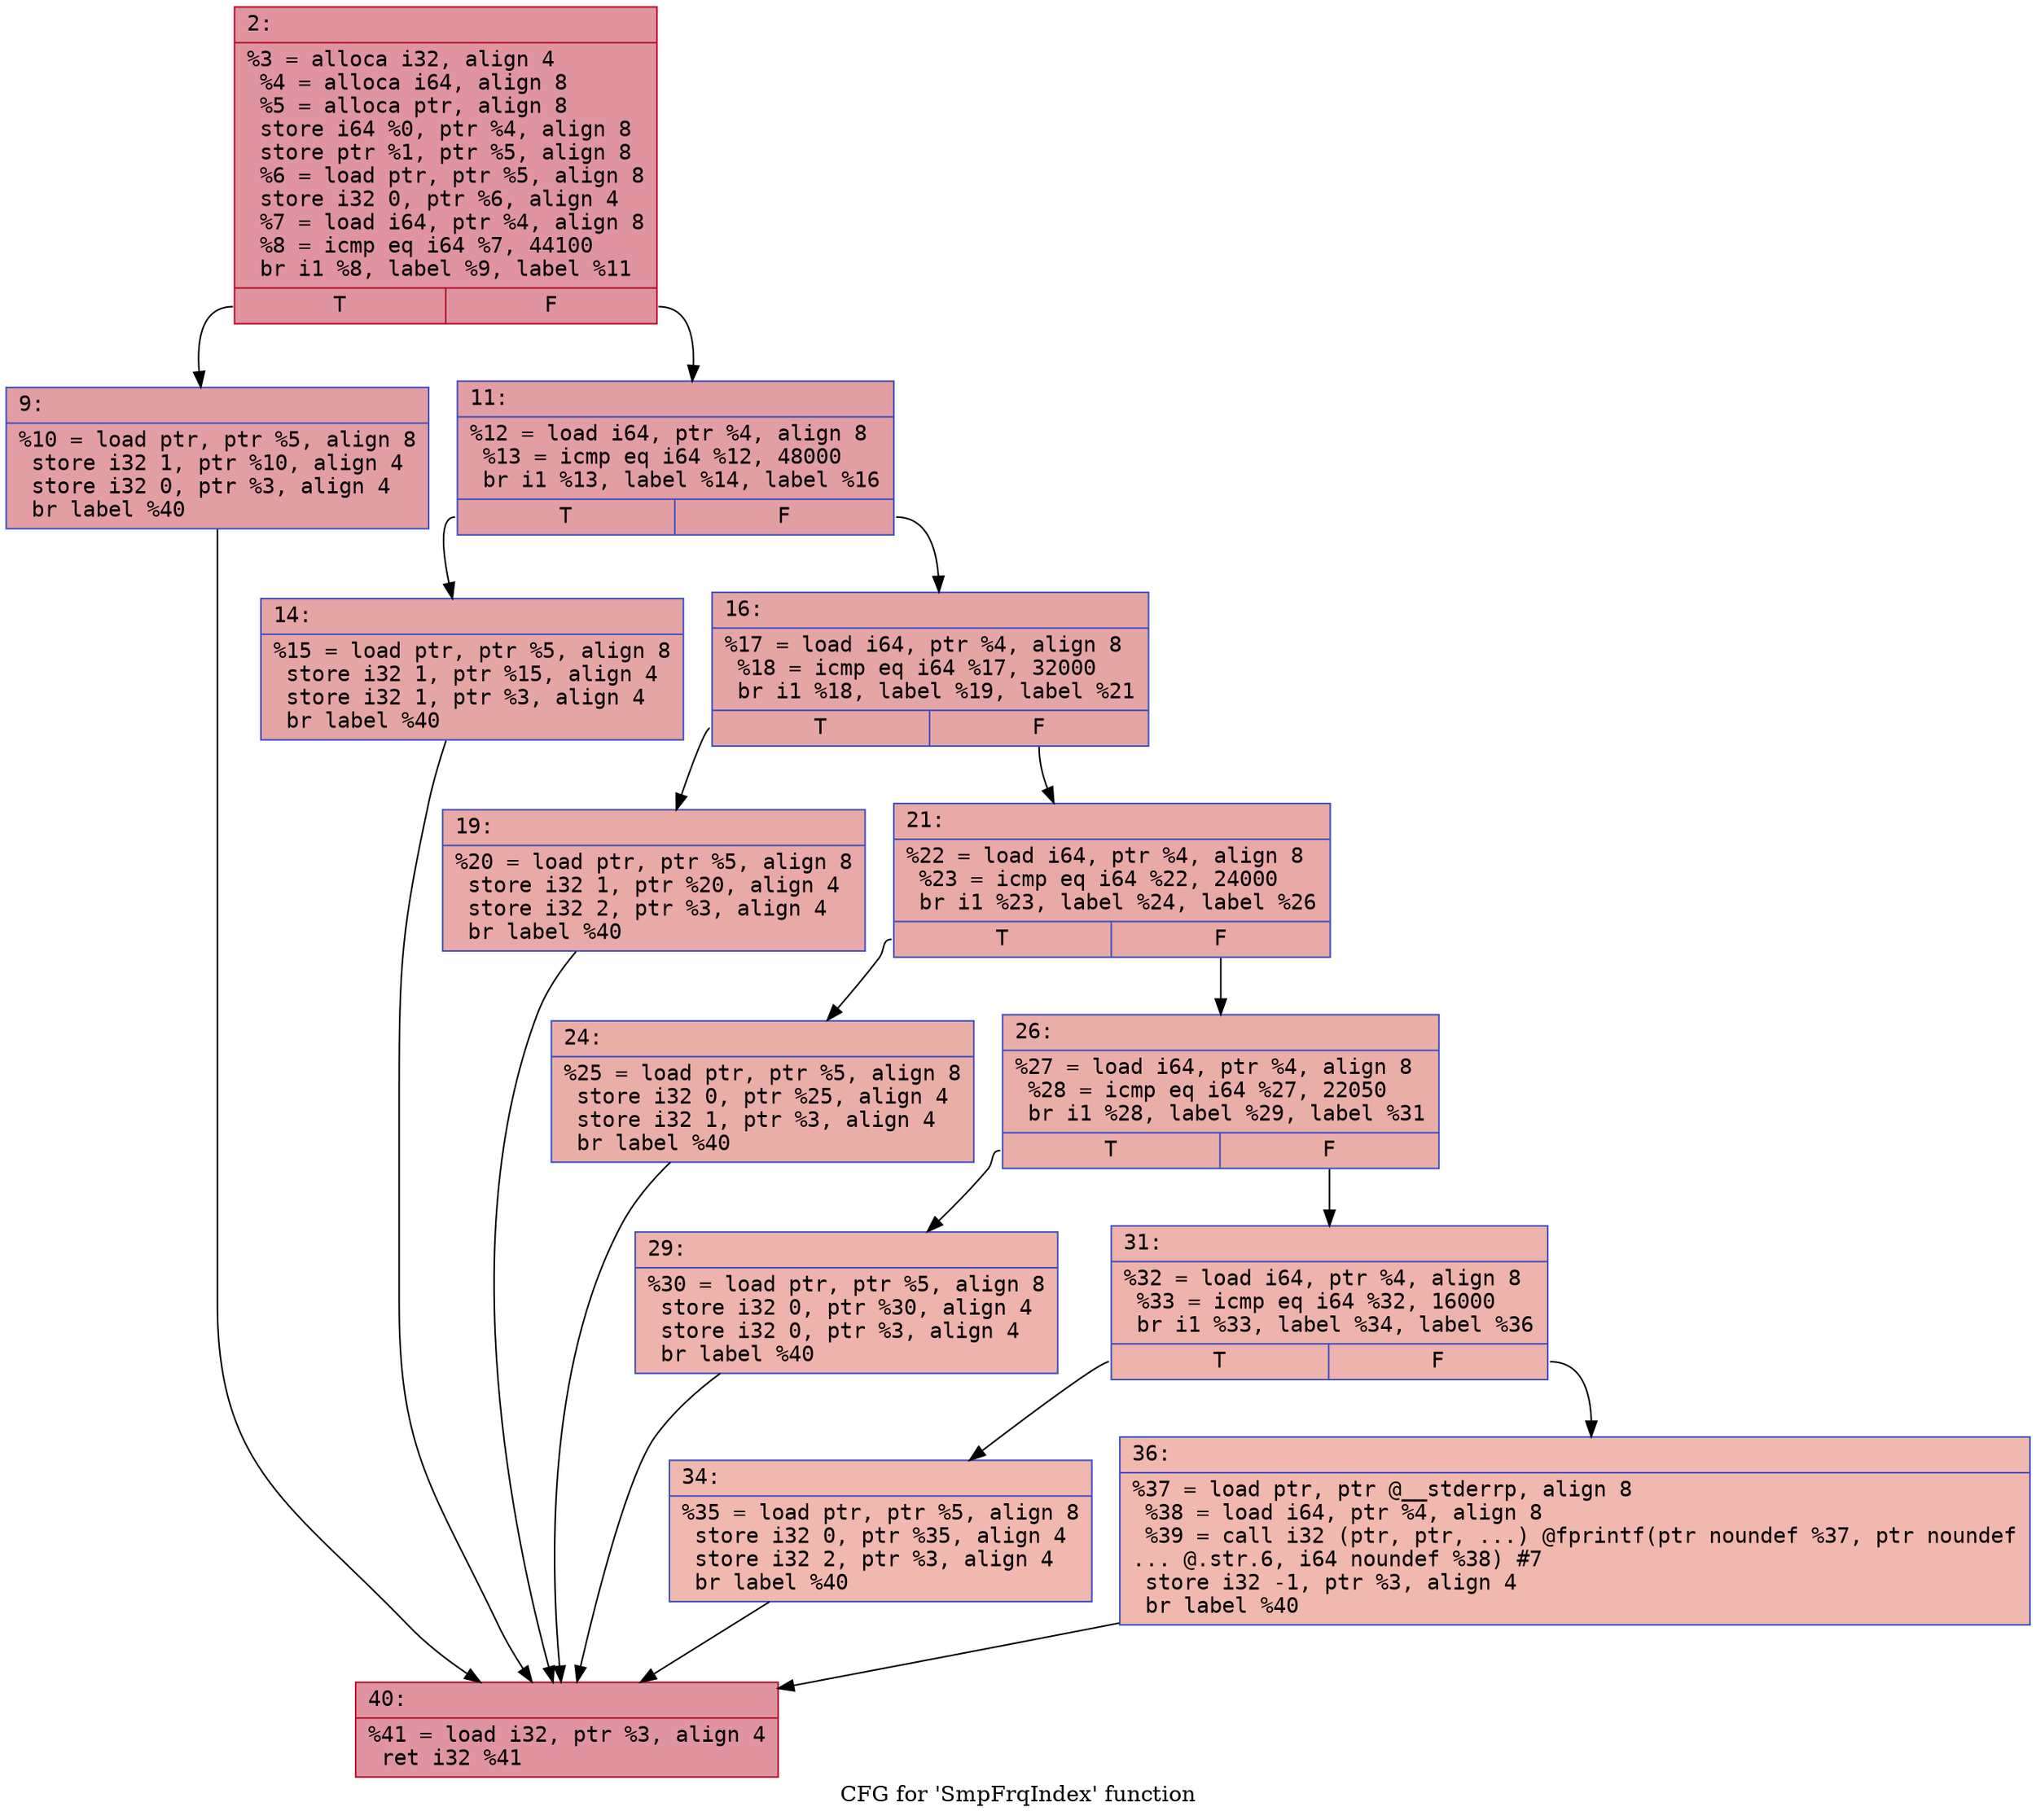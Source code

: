 digraph "CFG for 'SmpFrqIndex' function" {
	label="CFG for 'SmpFrqIndex' function";

	Node0x600001f9ed00 [shape=record,color="#b70d28ff", style=filled, fillcolor="#b70d2870" fontname="Courier",label="{2:\l|  %3 = alloca i32, align 4\l  %4 = alloca i64, align 8\l  %5 = alloca ptr, align 8\l  store i64 %0, ptr %4, align 8\l  store ptr %1, ptr %5, align 8\l  %6 = load ptr, ptr %5, align 8\l  store i32 0, ptr %6, align 4\l  %7 = load i64, ptr %4, align 8\l  %8 = icmp eq i64 %7, 44100\l  br i1 %8, label %9, label %11\l|{<s0>T|<s1>F}}"];
	Node0x600001f9ed00:s0 -> Node0x600001f9ed50[tooltip="2 -> 9\nProbability 50.00%" ];
	Node0x600001f9ed00:s1 -> Node0x600001f9eda0[tooltip="2 -> 11\nProbability 50.00%" ];
	Node0x600001f9ed50 [shape=record,color="#3d50c3ff", style=filled, fillcolor="#be242e70" fontname="Courier",label="{9:\l|  %10 = load ptr, ptr %5, align 8\l  store i32 1, ptr %10, align 4\l  store i32 0, ptr %3, align 4\l  br label %40\l}"];
	Node0x600001f9ed50 -> Node0x600001f9f110[tooltip="9 -> 40\nProbability 100.00%" ];
	Node0x600001f9eda0 [shape=record,color="#3d50c3ff", style=filled, fillcolor="#be242e70" fontname="Courier",label="{11:\l|  %12 = load i64, ptr %4, align 8\l  %13 = icmp eq i64 %12, 48000\l  br i1 %13, label %14, label %16\l|{<s0>T|<s1>F}}"];
	Node0x600001f9eda0:s0 -> Node0x600001f9edf0[tooltip="11 -> 14\nProbability 50.00%" ];
	Node0x600001f9eda0:s1 -> Node0x600001f9ee40[tooltip="11 -> 16\nProbability 50.00%" ];
	Node0x600001f9edf0 [shape=record,color="#3d50c3ff", style=filled, fillcolor="#c5333470" fontname="Courier",label="{14:\l|  %15 = load ptr, ptr %5, align 8\l  store i32 1, ptr %15, align 4\l  store i32 1, ptr %3, align 4\l  br label %40\l}"];
	Node0x600001f9edf0 -> Node0x600001f9f110[tooltip="14 -> 40\nProbability 100.00%" ];
	Node0x600001f9ee40 [shape=record,color="#3d50c3ff", style=filled, fillcolor="#c5333470" fontname="Courier",label="{16:\l|  %17 = load i64, ptr %4, align 8\l  %18 = icmp eq i64 %17, 32000\l  br i1 %18, label %19, label %21\l|{<s0>T|<s1>F}}"];
	Node0x600001f9ee40:s0 -> Node0x600001f9ee90[tooltip="16 -> 19\nProbability 50.00%" ];
	Node0x600001f9ee40:s1 -> Node0x600001f9eee0[tooltip="16 -> 21\nProbability 50.00%" ];
	Node0x600001f9ee90 [shape=record,color="#3d50c3ff", style=filled, fillcolor="#ca3b3770" fontname="Courier",label="{19:\l|  %20 = load ptr, ptr %5, align 8\l  store i32 1, ptr %20, align 4\l  store i32 2, ptr %3, align 4\l  br label %40\l}"];
	Node0x600001f9ee90 -> Node0x600001f9f110[tooltip="19 -> 40\nProbability 100.00%" ];
	Node0x600001f9eee0 [shape=record,color="#3d50c3ff", style=filled, fillcolor="#ca3b3770" fontname="Courier",label="{21:\l|  %22 = load i64, ptr %4, align 8\l  %23 = icmp eq i64 %22, 24000\l  br i1 %23, label %24, label %26\l|{<s0>T|<s1>F}}"];
	Node0x600001f9eee0:s0 -> Node0x600001f9ef30[tooltip="21 -> 24\nProbability 50.00%" ];
	Node0x600001f9eee0:s1 -> Node0x600001f9ef80[tooltip="21 -> 26\nProbability 50.00%" ];
	Node0x600001f9ef30 [shape=record,color="#3d50c3ff", style=filled, fillcolor="#d0473d70" fontname="Courier",label="{24:\l|  %25 = load ptr, ptr %5, align 8\l  store i32 0, ptr %25, align 4\l  store i32 1, ptr %3, align 4\l  br label %40\l}"];
	Node0x600001f9ef30 -> Node0x600001f9f110[tooltip="24 -> 40\nProbability 100.00%" ];
	Node0x600001f9ef80 [shape=record,color="#3d50c3ff", style=filled, fillcolor="#d0473d70" fontname="Courier",label="{26:\l|  %27 = load i64, ptr %4, align 8\l  %28 = icmp eq i64 %27, 22050\l  br i1 %28, label %29, label %31\l|{<s0>T|<s1>F}}"];
	Node0x600001f9ef80:s0 -> Node0x600001f9efd0[tooltip="26 -> 29\nProbability 50.00%" ];
	Node0x600001f9ef80:s1 -> Node0x600001f9f020[tooltip="26 -> 31\nProbability 50.00%" ];
	Node0x600001f9efd0 [shape=record,color="#3d50c3ff", style=filled, fillcolor="#d6524470" fontname="Courier",label="{29:\l|  %30 = load ptr, ptr %5, align 8\l  store i32 0, ptr %30, align 4\l  store i32 0, ptr %3, align 4\l  br label %40\l}"];
	Node0x600001f9efd0 -> Node0x600001f9f110[tooltip="29 -> 40\nProbability 100.00%" ];
	Node0x600001f9f020 [shape=record,color="#3d50c3ff", style=filled, fillcolor="#d6524470" fontname="Courier",label="{31:\l|  %32 = load i64, ptr %4, align 8\l  %33 = icmp eq i64 %32, 16000\l  br i1 %33, label %34, label %36\l|{<s0>T|<s1>F}}"];
	Node0x600001f9f020:s0 -> Node0x600001f9f070[tooltip="31 -> 34\nProbability 50.00%" ];
	Node0x600001f9f020:s1 -> Node0x600001f9f0c0[tooltip="31 -> 36\nProbability 50.00%" ];
	Node0x600001f9f070 [shape=record,color="#3d50c3ff", style=filled, fillcolor="#dc5d4a70" fontname="Courier",label="{34:\l|  %35 = load ptr, ptr %5, align 8\l  store i32 0, ptr %35, align 4\l  store i32 2, ptr %3, align 4\l  br label %40\l}"];
	Node0x600001f9f070 -> Node0x600001f9f110[tooltip="34 -> 40\nProbability 100.00%" ];
	Node0x600001f9f0c0 [shape=record,color="#3d50c3ff", style=filled, fillcolor="#dc5d4a70" fontname="Courier",label="{36:\l|  %37 = load ptr, ptr @__stderrp, align 8\l  %38 = load i64, ptr %4, align 8\l  %39 = call i32 (ptr, ptr, ...) @fprintf(ptr noundef %37, ptr noundef\l... @.str.6, i64 noundef %38) #7\l  store i32 -1, ptr %3, align 4\l  br label %40\l}"];
	Node0x600001f9f0c0 -> Node0x600001f9f110[tooltip="36 -> 40\nProbability 100.00%" ];
	Node0x600001f9f110 [shape=record,color="#b70d28ff", style=filled, fillcolor="#b70d2870" fontname="Courier",label="{40:\l|  %41 = load i32, ptr %3, align 4\l  ret i32 %41\l}"];
}
